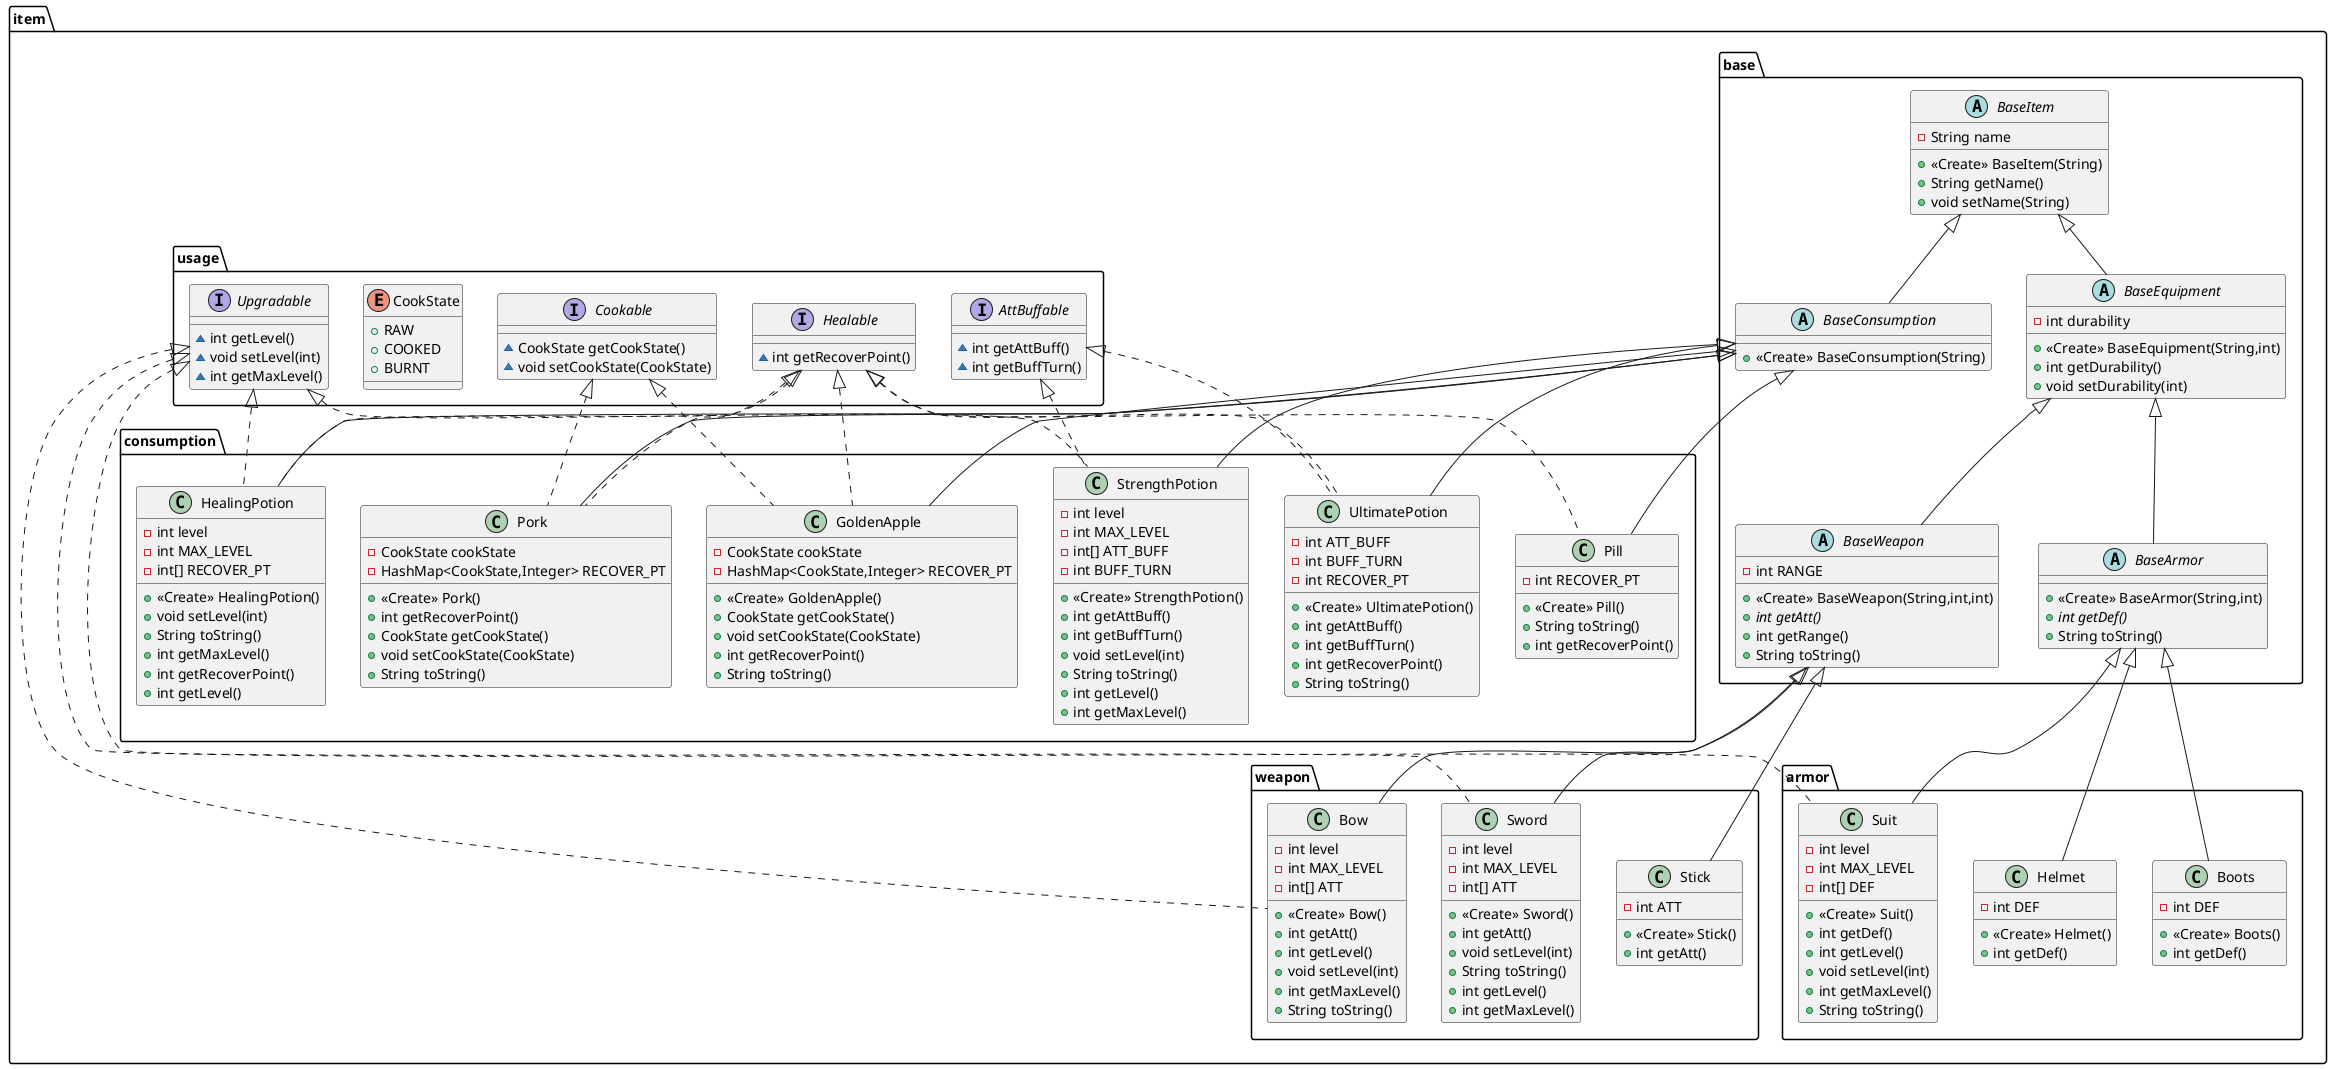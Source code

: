 @startuml
class item.consumption.Pork {
- CookState cookState
- HashMap<CookState,Integer> RECOVER_PT
+ <<Create>> Pork()
+ int getRecoverPoint()
+ CookState getCookState()
+ void setCookState(CookState)
+ String toString()
}
interface item.usage.AttBuffable {
~ int getAttBuff()
~ int getBuffTurn()
}
interface item.usage.Upgradable {
~ int getLevel()
~ void setLevel(int)
~ int getMaxLevel()
}
class item.armor.Suit {
- int level
- int MAX_LEVEL
- int[] DEF
+ <<Create>> Suit()
+ int getDef()
+ int getLevel()
+ void setLevel(int)
+ int getMaxLevel()
+ String toString()
}
class item.armor.Helmet {
- int DEF
+ <<Create>> Helmet()
+ int getDef()
}
abstract class item.base.BaseItem {
- String name
+ <<Create>> BaseItem(String)
+ String getName()
+ void setName(String)
}
class item.consumption.UltimatePotion {
- int ATT_BUFF
- int BUFF_TURN
- int RECOVER_PT
+ <<Create>> UltimatePotion()
+ int getAttBuff()
+ int getBuffTurn()
+ int getRecoverPoint()
+ String toString()
}
abstract class item.base.BaseArmor {
+ <<Create>> BaseArmor(String,int)
+ {abstract}int getDef()
+ String toString()
}
abstract class item.base.BaseConsumption {
+ <<Create>> BaseConsumption(String)
}
class item.consumption.Pill {
- int RECOVER_PT
+ <<Create>> Pill()
+ String toString()
+ int getRecoverPoint()
}
class item.weapon.Stick {
- int ATT
+ <<Create>> Stick()
+ int getAtt()
}
class item.weapon.Sword {
- int level
- int MAX_LEVEL
- int[] ATT
+ <<Create>> Sword()
+ int getAtt()
+ void setLevel(int)
+ String toString()
+ int getLevel()
+ int getMaxLevel()
}
interface item.usage.Cookable {
~ CookState getCookState()
~ void setCookState(CookState)
}
enum item.usage.CookState {
+  RAW
+  COOKED
+  BURNT
}
abstract class item.base.BaseEquipment {
- int durability
+ <<Create>> BaseEquipment(String,int)
+ int getDurability()
+ void setDurability(int)
}
class item.weapon.Bow {
- int level
- int MAX_LEVEL
- int[] ATT
+ <<Create>> Bow()
+ int getAtt()
+ int getLevel()
+ void setLevel(int)
+ int getMaxLevel()
+ String toString()
}
class item.consumption.StrengthPotion {
- int level
- int MAX_LEVEL
- int[] ATT_BUFF
- int BUFF_TURN
+ <<Create>> StrengthPotion()
+ int getAttBuff()
+ int getBuffTurn()
+ void setLevel(int)
+ String toString()
+ int getLevel()
+ int getMaxLevel()
}
interface item.usage.Healable {
~ int getRecoverPoint()
}
class item.armor.Boots {
- int DEF
+ <<Create>> Boots()
+ int getDef()
}
abstract class item.base.BaseWeapon {
- int RANGE
+ <<Create>> BaseWeapon(String,int,int)
+ {abstract}int getAtt()
+ int getRange()
+ String toString()
}
class item.consumption.HealingPotion {
- int level
- int MAX_LEVEL
- int[] RECOVER_PT
+ <<Create>> HealingPotion()
+ void setLevel(int)
+ String toString()
+ int getMaxLevel()
+ int getRecoverPoint()
+ int getLevel()
}
class item.consumption.GoldenApple {
- CookState cookState
- HashMap<CookState,Integer> RECOVER_PT
+ <<Create>> GoldenApple()
+ CookState getCookState()
+ void setCookState(CookState)
+ int getRecoverPoint()
+ String toString()
}


item.usage.Cookable <|.. item.consumption.Pork
item.usage.Healable <|.. item.consumption.Pork
item.base.BaseConsumption <|-- item.consumption.Pork
item.usage.Upgradable <|.. item.armor.Suit
item.base.BaseArmor <|-- item.armor.Suit
item.base.BaseArmor <|-- item.armor.Helmet
item.usage.AttBuffable <|.. item.consumption.UltimatePotion
item.usage.Healable <|.. item.consumption.UltimatePotion
item.base.BaseConsumption <|-- item.consumption.UltimatePotion
item.base.BaseEquipment <|-- item.base.BaseArmor
item.base.BaseItem <|-- item.base.BaseConsumption
item.usage.Healable <|.. item.consumption.Pill
item.base.BaseConsumption <|-- item.consumption.Pill
item.base.BaseWeapon <|-- item.weapon.Stick
item.usage.Upgradable <|.. item.weapon.Sword
item.base.BaseWeapon <|-- item.weapon.Sword
item.base.BaseItem <|-- item.base.BaseEquipment
item.usage.Upgradable <|.. item.weapon.Bow
item.base.BaseWeapon <|-- item.weapon.Bow
item.usage.AttBuffable <|.. item.consumption.StrengthPotion
item.usage.Upgradable <|.. item.consumption.StrengthPotion
item.base.BaseConsumption <|-- item.consumption.StrengthPotion
item.base.BaseArmor <|-- item.armor.Boots
item.base.BaseEquipment <|-- item.base.BaseWeapon
item.usage.Healable <|.. item.consumption.HealingPotion
item.usage.Upgradable <|.. item.consumption.HealingPotion
item.base.BaseConsumption <|-- item.consumption.HealingPotion
item.usage.Cookable <|.. item.consumption.GoldenApple
item.usage.Healable <|.. item.consumption.GoldenApple
item.base.BaseConsumption <|-- item.consumption.GoldenApple
@enduml